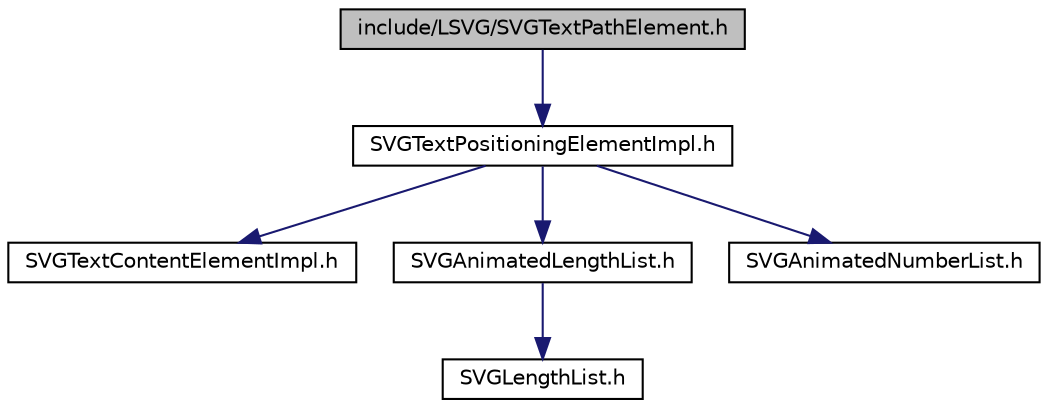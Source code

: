 digraph G
{
  edge [fontname="Helvetica",fontsize="10",labelfontname="Helvetica",labelfontsize="10"];
  node [fontname="Helvetica",fontsize="10",shape=record];
  Node1 [label="include/LSVG/SVGTextPathElement.h",height=0.2,width=0.4,color="black", fillcolor="grey75", style="filled" fontcolor="black"];
  Node1 -> Node2 [color="midnightblue",fontsize="10",style="solid",fontname="Helvetica"];
  Node2 [label="SVGTextPositioningElementImpl.h",height=0.2,width=0.4,color="black", fillcolor="white", style="filled",URL="$_s_v_g_text_positioning_element_impl_8h.html"];
  Node2 -> Node3 [color="midnightblue",fontsize="10",style="solid",fontname="Helvetica"];
  Node3 [label="SVGTextContentElementImpl.h",height=0.2,width=0.4,color="black", fillcolor="white", style="filled",URL="$_s_v_g_text_content_element_impl_8h.html"];
  Node2 -> Node4 [color="midnightblue",fontsize="10",style="solid",fontname="Helvetica"];
  Node4 [label="SVGAnimatedLengthList.h",height=0.2,width=0.4,color="black", fillcolor="white", style="filled",URL="$_s_v_g_animated_length_list_8h.html"];
  Node4 -> Node5 [color="midnightblue",fontsize="10",style="solid",fontname="Helvetica"];
  Node5 [label="SVGLengthList.h",height=0.2,width=0.4,color="black", fillcolor="white", style="filled",URL="$_s_v_g_length_list_8h.html"];
  Node2 -> Node6 [color="midnightblue",fontsize="10",style="solid",fontname="Helvetica"];
  Node6 [label="SVGAnimatedNumberList.h",height=0.2,width=0.4,color="black", fillcolor="white", style="filled",URL="$_s_v_g_animated_number_list_8h.html"];
}

